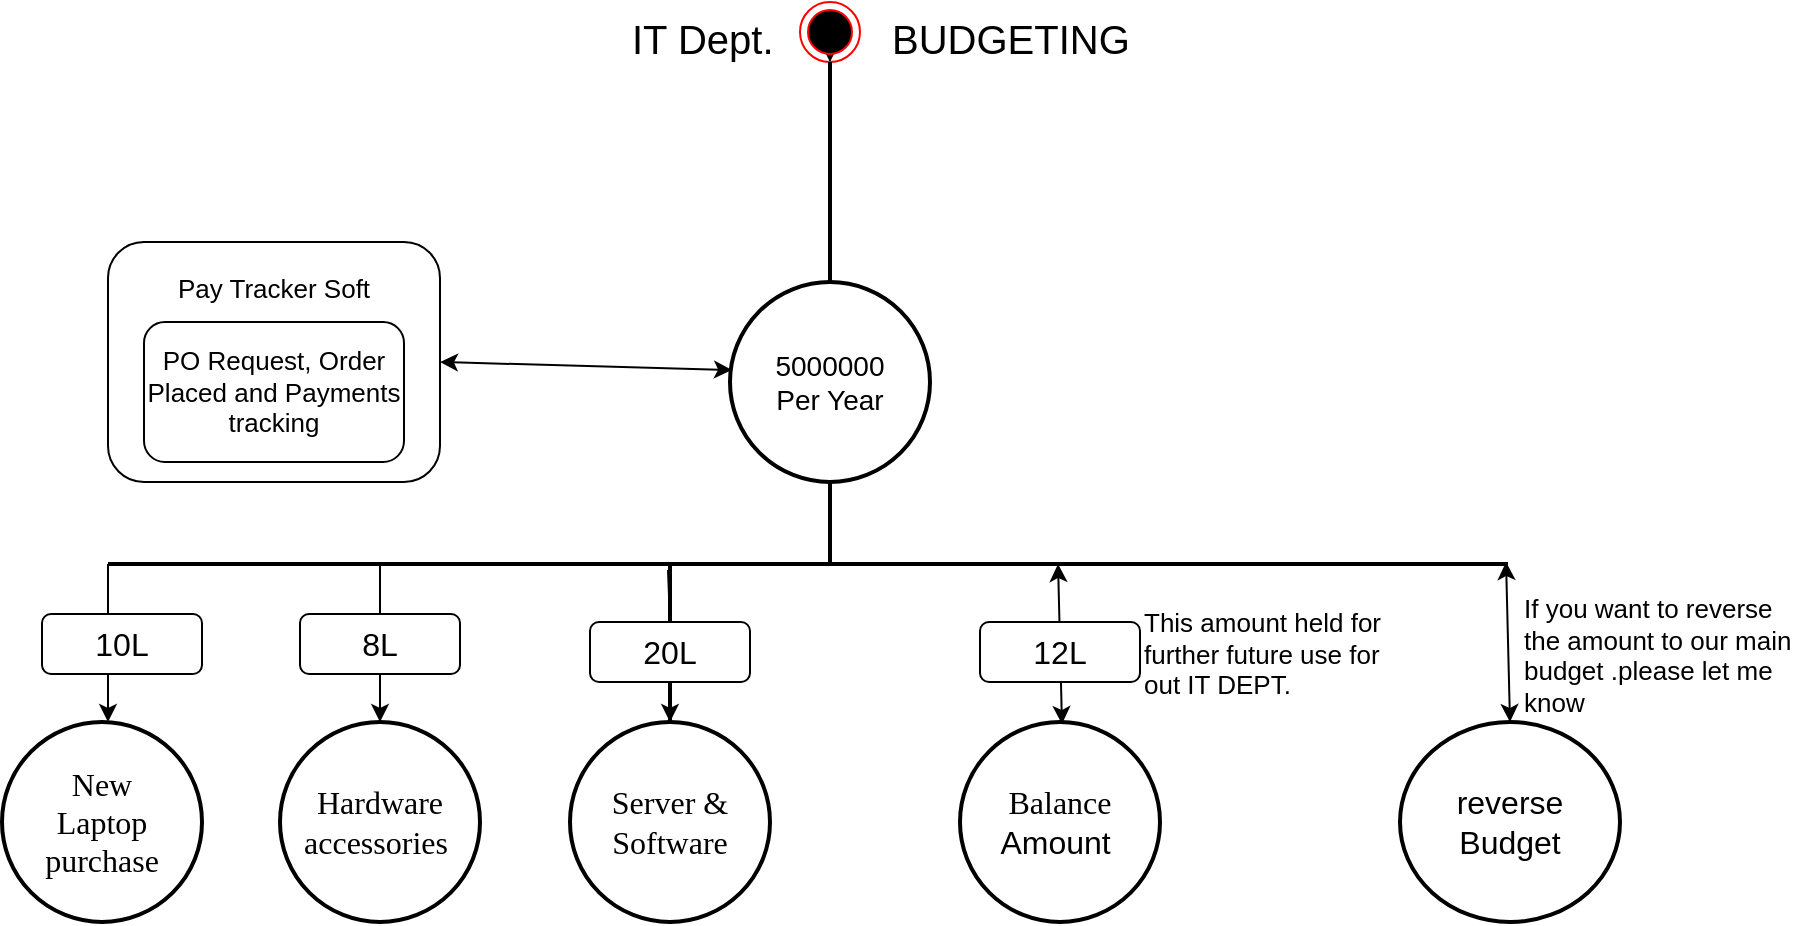 <mxfile version="18.0.2" type="github">
  <diagram id="BVz590GY81HhBDL0VqET" name="Page-1">
    <mxGraphModel dx="1021" dy="529" grid="1" gridSize="10" guides="1" tooltips="1" connect="1" arrows="1" fold="1" page="1" pageScale="1" pageWidth="850" pageHeight="1100" math="0" shadow="0">
      <root>
        <mxCell id="0" />
        <mxCell id="1" parent="0" />
        <mxCell id="n3HKWn8c8XjZg2eEmRZl-48" value="" style="edgeStyle=orthogonalEdgeStyle;rounded=0;orthogonalLoop=1;jettySize=auto;html=1;fontSize=13;fontColor=#000000;" edge="1" parent="1" source="n3HKWn8c8XjZg2eEmRZl-2" target="n3HKWn8c8XjZg2eEmRZl-4">
          <mxGeometry relative="1" as="geometry" />
        </mxCell>
        <mxCell id="n3HKWn8c8XjZg2eEmRZl-2" value="" style="ellipse;html=1;shape=endState;fillColor=#000000;strokeColor=#ff0000;" vertex="1" parent="1">
          <mxGeometry x="410" y="40" width="30" height="30" as="geometry" />
        </mxCell>
        <mxCell id="n3HKWn8c8XjZg2eEmRZl-4" value="" style="line;strokeWidth=2;direction=south;html=1;" vertex="1" parent="1">
          <mxGeometry x="420" y="70" width="10" height="130" as="geometry" />
        </mxCell>
        <mxCell id="n3HKWn8c8XjZg2eEmRZl-7" value="5000000&lt;br style=&quot;font-size: 14px;&quot;&gt;Per Year" style="strokeWidth=2;html=1;shape=mxgraph.flowchart.start_2;whiteSpace=wrap;fontSize=14;" vertex="1" parent="1">
          <mxGeometry x="375" y="180" width="100" height="100" as="geometry" />
        </mxCell>
        <mxCell id="n3HKWn8c8XjZg2eEmRZl-8" value="IT Dept. " style="text;strokeColor=none;fillColor=none;spacingLeft=4;spacingRight=4;overflow=hidden;rotatable=0;points=[[0,0.5],[1,0.5]];portConstraint=eastwest;fontSize=20;labelBackgroundColor=none;fontColor=#000000;" vertex="1" parent="1">
          <mxGeometry x="320" y="40" width="80" height="30" as="geometry" />
        </mxCell>
        <mxCell id="n3HKWn8c8XjZg2eEmRZl-9" value="BUDGETING" style="text;strokeColor=none;fillColor=none;spacingLeft=4;spacingRight=4;overflow=hidden;rotatable=0;points=[[0,0.5],[1,0.5]];portConstraint=eastwest;fontSize=20;labelBackgroundColor=none;fontColor=#000000;" vertex="1" parent="1">
          <mxGeometry x="450" y="40" width="130" height="30" as="geometry" />
        </mxCell>
        <mxCell id="n3HKWn8c8XjZg2eEmRZl-10" value="" style="line;strokeWidth=2;direction=south;html=1;" vertex="1" parent="1">
          <mxGeometry x="420" y="280" width="10" height="40" as="geometry" />
        </mxCell>
        <mxCell id="n3HKWn8c8XjZg2eEmRZl-11" value="" style="line;strokeWidth=2;direction=west;html=1;" vertex="1" parent="1">
          <mxGeometry x="64" y="316" width="700" height="10" as="geometry" />
        </mxCell>
        <mxCell id="n3HKWn8c8XjZg2eEmRZl-12" value="&lt;span style=&quot;font-size: 16px; font-family: Calibri;&quot;&gt;New&lt;br&gt;Laptop purchase&lt;/span&gt;" style="strokeWidth=2;html=1;shape=mxgraph.flowchart.start_2;whiteSpace=wrap;" vertex="1" parent="1">
          <mxGeometry x="11" y="400" width="100" height="100" as="geometry" />
        </mxCell>
        <mxCell id="n3HKWn8c8XjZg2eEmRZl-13" value="&lt;p style=&quot;margin-top: 0pt; margin-bottom: 0pt; margin-left: 0in; direction: ltr; unicode-bidi: embed; word-break: normal;&quot;&gt;&lt;span style=&quot;font-size: 16px; font-family: Calibri;&quot;&gt;Hardware accessories&amp;nbsp;&lt;/span&gt;&lt;/p&gt;" style="strokeWidth=2;html=1;shape=mxgraph.flowchart.start_2;whiteSpace=wrap;" vertex="1" parent="1">
          <mxGeometry x="150" y="400" width="100" height="100" as="geometry" />
        </mxCell>
        <mxCell id="n3HKWn8c8XjZg2eEmRZl-14" value="&lt;p style=&quot;margin-top: 0pt; margin-bottom: 0pt; margin-left: 0in; direction: ltr; unicode-bidi: embed; word-break: normal;&quot;&gt;&lt;span style=&quot;font-size: 16px; font-family: Calibri;&quot;&gt;Server &amp;amp; Software&lt;/span&gt;&lt;/p&gt;" style="strokeWidth=2;html=1;shape=mxgraph.flowchart.start_2;whiteSpace=wrap;" vertex="1" parent="1">
          <mxGeometry x="295" y="400" width="100" height="100" as="geometry" />
        </mxCell>
        <mxCell id="n3HKWn8c8XjZg2eEmRZl-17" value="" style="line;strokeWidth=2;direction=south;html=1;" vertex="1" parent="1">
          <mxGeometry x="340" y="322" width="10" height="78" as="geometry" />
        </mxCell>
        <mxCell id="n3HKWn8c8XjZg2eEmRZl-23" value="&lt;br&gt;&lt;span style=&quot;font-size: 16px; font-family: Calibri; color: black;&quot;&gt;Balance&lt;/span&gt;&lt;br&gt;Amount&amp;nbsp;&lt;br&gt;&lt;br&gt;" style="strokeWidth=2;html=1;shape=mxgraph.flowchart.start_2;whiteSpace=wrap;fontSize=16;" vertex="1" parent="1">
          <mxGeometry x="490" y="400" width="100" height="100" as="geometry" />
        </mxCell>
        <mxCell id="n3HKWn8c8XjZg2eEmRZl-28" value="&lt;span style=&quot;text-align: left; font-size: 16px;&quot;&gt;&amp;nbsp;reverse&amp;nbsp;&lt;br&gt;Budget&lt;/span&gt;" style="strokeWidth=2;html=1;shape=mxgraph.flowchart.start_2;whiteSpace=wrap;fontSize=16;" vertex="1" parent="1">
          <mxGeometry x="710" y="400" width="110" height="100" as="geometry" />
        </mxCell>
        <mxCell id="n3HKWn8c8XjZg2eEmRZl-32" value="" style="endArrow=classic;startArrow=classic;html=1;rounded=0;fontSize=12;fontColor=#000000;exitX=0.5;exitY=0;exitDx=0;exitDy=0;exitPerimeter=0;" edge="1" parent="1" source="n3HKWn8c8XjZg2eEmRZl-28">
          <mxGeometry width="50" height="50" relative="1" as="geometry">
            <mxPoint x="760" y="390" as="sourcePoint" />
            <mxPoint x="763.03" y="320" as="targetPoint" />
          </mxGeometry>
        </mxCell>
        <mxCell id="n3HKWn8c8XjZg2eEmRZl-34" value="If you want to reverse the amount to our main budget .please let me know" style="text;whiteSpace=wrap;html=1;fontSize=13;fontColor=#000000;" vertex="1" parent="1">
          <mxGeometry x="770" y="329" width="140" height="64" as="geometry" />
        </mxCell>
        <mxCell id="n3HKWn8c8XjZg2eEmRZl-35" value="" style="endArrow=classic;startArrow=classic;html=1;rounded=0;fontSize=12;fontColor=#000000;exitX=0.5;exitY=0;exitDx=0;exitDy=0;exitPerimeter=0;" edge="1" parent="1">
          <mxGeometry width="50" height="50" relative="1" as="geometry">
            <mxPoint x="540.99" y="401" as="sourcePoint" />
            <mxPoint x="539.02" y="321" as="targetPoint" />
          </mxGeometry>
        </mxCell>
        <mxCell id="n3HKWn8c8XjZg2eEmRZl-36" value="12L" style="rounded=1;whiteSpace=wrap;html=1;labelBackgroundColor=none;fontSize=16;fontColor=#000000;strokeColor=#000000;fillColor=#FFFFFF;" vertex="1" parent="1">
          <mxGeometry x="500" y="350" width="80" height="30" as="geometry" />
        </mxCell>
        <mxCell id="n3HKWn8c8XjZg2eEmRZl-37" value="&lt;font style=&quot;font-size: 13px;&quot;&gt;Pay Tracker Soft&lt;br&gt;&lt;br&gt;&lt;br&gt;&lt;br&gt;&lt;br&gt;&lt;/font&gt;" style="rounded=1;whiteSpace=wrap;html=1;labelBackgroundColor=#FFFFFF;fontSize=16;fontColor=#000000;strokeColor=#000000;fillColor=#FFFFFF;" vertex="1" parent="1">
          <mxGeometry x="64" y="160" width="166" height="120" as="geometry" />
        </mxCell>
        <mxCell id="n3HKWn8c8XjZg2eEmRZl-46" value="&lt;span style=&quot;&quot;&gt;PO Request, Order Placed and Payments tracking&lt;/span&gt;" style="rounded=1;whiteSpace=wrap;html=1;labelBackgroundColor=#FFFFFF;fontSize=13;fontColor=#000000;strokeColor=#000000;fillColor=#FFFFFF;" vertex="1" parent="1">
          <mxGeometry x="82" y="200" width="130" height="70" as="geometry" />
        </mxCell>
        <mxCell id="n3HKWn8c8XjZg2eEmRZl-47" value="" style="endArrow=classic;startArrow=classic;html=1;rounded=0;fontSize=13;fontColor=#000000;exitX=1;exitY=0.5;exitDx=0;exitDy=0;entryX=0.01;entryY=0.44;entryDx=0;entryDy=0;entryPerimeter=0;" edge="1" parent="1" source="n3HKWn8c8XjZg2eEmRZl-37" target="n3HKWn8c8XjZg2eEmRZl-7">
          <mxGeometry width="50" height="50" relative="1" as="geometry">
            <mxPoint x="270" y="245" as="sourcePoint" />
            <mxPoint x="370" y="220" as="targetPoint" />
          </mxGeometry>
        </mxCell>
        <mxCell id="n3HKWn8c8XjZg2eEmRZl-49" value="" style="endArrow=classic;html=1;rounded=0;fontSize=13;fontColor=#000000;entryX=0.5;entryY=0;entryDx=0;entryDy=0;entryPerimeter=0;exitX=0;exitY=0.5;exitDx=0;exitDy=0;exitPerimeter=0;startArrow=none;" edge="1" parent="1" source="n3HKWn8c8XjZg2eEmRZl-17" target="n3HKWn8c8XjZg2eEmRZl-14">
          <mxGeometry width="50" height="50" relative="1" as="geometry">
            <mxPoint x="480" y="330" as="sourcePoint" />
            <mxPoint x="530" y="280" as="targetPoint" />
          </mxGeometry>
        </mxCell>
        <mxCell id="n3HKWn8c8XjZg2eEmRZl-50" value="20L" style="rounded=1;whiteSpace=wrap;html=1;labelBackgroundColor=none;fontSize=16;fontColor=#000000;strokeColor=#000000;fillColor=#FFFFFF;" vertex="1" parent="1">
          <mxGeometry x="305" y="350" width="80" height="30" as="geometry" />
        </mxCell>
        <mxCell id="n3HKWn8c8XjZg2eEmRZl-51" value="" style="endArrow=none;html=1;rounded=0;fontSize=13;fontColor=#000000;entryX=0.5;entryY=0;entryDx=0;entryDy=0;entryPerimeter=0;exitX=0.6;exitY=0.206;exitDx=0;exitDy=0;exitPerimeter=0;" edge="1" parent="1" source="n3HKWn8c8XjZg2eEmRZl-11" target="n3HKWn8c8XjZg2eEmRZl-50">
          <mxGeometry width="50" height="50" relative="1" as="geometry">
            <mxPoint x="344" y="323.94" as="sourcePoint" />
            <mxPoint x="345" y="400" as="targetPoint" />
          </mxGeometry>
        </mxCell>
        <mxCell id="n3HKWn8c8XjZg2eEmRZl-54" value="" style="endArrow=classic;html=1;rounded=0;fontSize=13;fontColor=#000000;entryX=0.5;entryY=0;entryDx=0;entryDy=0;entryPerimeter=0;" edge="1" parent="1" target="n3HKWn8c8XjZg2eEmRZl-13">
          <mxGeometry width="50" height="50" relative="1" as="geometry">
            <mxPoint x="200" y="320" as="sourcePoint" />
            <mxPoint x="530" y="280" as="targetPoint" />
          </mxGeometry>
        </mxCell>
        <mxCell id="n3HKWn8c8XjZg2eEmRZl-57" value="8L" style="rounded=1;whiteSpace=wrap;html=1;labelBackgroundColor=none;fontSize=16;fontColor=#000000;strokeColor=#000000;fillColor=#FFFFFF;" vertex="1" parent="1">
          <mxGeometry x="160" y="346" width="80" height="30" as="geometry" />
        </mxCell>
        <mxCell id="n3HKWn8c8XjZg2eEmRZl-59" value="" style="endArrow=classic;html=1;rounded=0;fontSize=13;fontColor=#000000;exitX=1;exitY=0.5;exitDx=0;exitDy=0;exitPerimeter=0;" edge="1" parent="1" source="n3HKWn8c8XjZg2eEmRZl-11">
          <mxGeometry width="50" height="50" relative="1" as="geometry">
            <mxPoint x="480" y="320" as="sourcePoint" />
            <mxPoint x="64" y="400" as="targetPoint" />
          </mxGeometry>
        </mxCell>
        <mxCell id="n3HKWn8c8XjZg2eEmRZl-61" value="10L" style="rounded=1;whiteSpace=wrap;html=1;labelBackgroundColor=none;fontSize=16;fontColor=#000000;strokeColor=#000000;fillColor=#FFFFFF;" vertex="1" parent="1">
          <mxGeometry x="31" y="346" width="80" height="30" as="geometry" />
        </mxCell>
        <mxCell id="n3HKWn8c8XjZg2eEmRZl-63" value="This amount held for&amp;nbsp;&lt;br&gt;further future use for out IT DEPT." style="text;whiteSpace=wrap;html=1;fontSize=13;fontColor=#000000;" vertex="1" parent="1">
          <mxGeometry x="580" y="336" width="140" height="64" as="geometry" />
        </mxCell>
      </root>
    </mxGraphModel>
  </diagram>
</mxfile>
